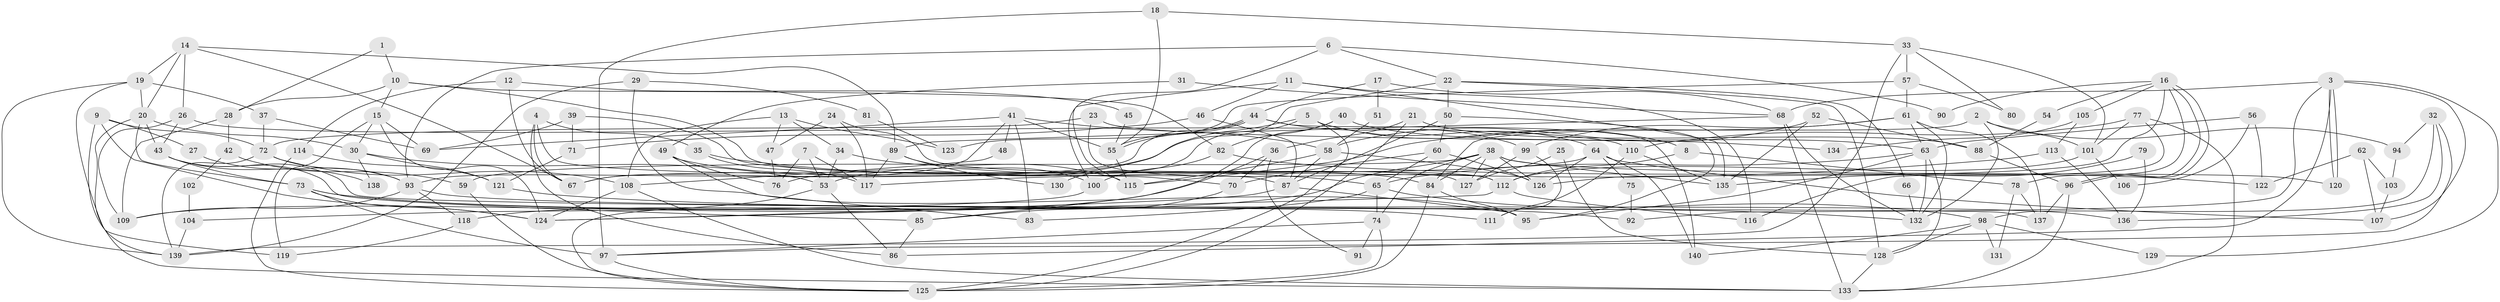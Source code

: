// Generated by graph-tools (version 1.1) at 2025/50/03/09/25 03:50:13]
// undirected, 140 vertices, 280 edges
graph export_dot {
graph [start="1"]
  node [color=gray90,style=filled];
  1;
  2;
  3;
  4;
  5;
  6;
  7;
  8;
  9;
  10;
  11;
  12;
  13;
  14;
  15;
  16;
  17;
  18;
  19;
  20;
  21;
  22;
  23;
  24;
  25;
  26;
  27;
  28;
  29;
  30;
  31;
  32;
  33;
  34;
  35;
  36;
  37;
  38;
  39;
  40;
  41;
  42;
  43;
  44;
  45;
  46;
  47;
  48;
  49;
  50;
  51;
  52;
  53;
  54;
  55;
  56;
  57;
  58;
  59;
  60;
  61;
  62;
  63;
  64;
  65;
  66;
  67;
  68;
  69;
  70;
  71;
  72;
  73;
  74;
  75;
  76;
  77;
  78;
  79;
  80;
  81;
  82;
  83;
  84;
  85;
  86;
  87;
  88;
  89;
  90;
  91;
  92;
  93;
  94;
  95;
  96;
  97;
  98;
  99;
  100;
  101;
  102;
  103;
  104;
  105;
  106;
  107;
  108;
  109;
  110;
  111;
  112;
  113;
  114;
  115;
  116;
  117;
  118;
  119;
  120;
  121;
  122;
  123;
  124;
  125;
  126;
  127;
  128;
  129;
  130;
  131;
  132;
  133;
  134;
  135;
  136;
  137;
  138;
  139;
  140;
  1 -- 10;
  1 -- 28;
  2 -- 101;
  2 -- 84;
  2 -- 94;
  2 -- 132;
  3 -- 120;
  3 -- 120;
  3 -- 86;
  3 -- 68;
  3 -- 92;
  3 -- 107;
  3 -- 129;
  4 -- 87;
  4 -- 67;
  4 -- 35;
  4 -- 86;
  5 -- 76;
  5 -- 125;
  5 -- 8;
  5 -- 64;
  5 -- 130;
  6 -- 93;
  6 -- 22;
  6 -- 90;
  6 -- 115;
  7 -- 76;
  7 -- 53;
  7 -- 117;
  8 -- 78;
  8 -- 112;
  9 -- 139;
  9 -- 124;
  9 -- 27;
  9 -- 72;
  10 -- 82;
  10 -- 15;
  10 -- 28;
  10 -- 127;
  11 -- 135;
  11 -- 116;
  11 -- 46;
  11 -- 100;
  12 -- 67;
  12 -- 114;
  12 -- 45;
  13 -- 108;
  13 -- 34;
  13 -- 47;
  13 -- 123;
  14 -- 20;
  14 -- 89;
  14 -- 19;
  14 -- 26;
  14 -- 67;
  15 -- 69;
  15 -- 124;
  15 -- 30;
  15 -- 119;
  16 -- 126;
  16 -- 96;
  16 -- 96;
  16 -- 54;
  16 -- 78;
  16 -- 90;
  16 -- 105;
  17 -- 68;
  17 -- 44;
  17 -- 51;
  18 -- 97;
  18 -- 55;
  18 -- 33;
  19 -- 20;
  19 -- 37;
  19 -- 119;
  19 -- 139;
  20 -- 43;
  20 -- 73;
  20 -- 30;
  20 -- 133;
  21 -- 125;
  21 -- 88;
  21 -- 36;
  22 -- 50;
  22 -- 128;
  22 -- 53;
  22 -- 66;
  23 -- 72;
  23 -- 112;
  23 -- 134;
  24 -- 117;
  24 -- 112;
  24 -- 47;
  25 -- 127;
  25 -- 128;
  26 -- 109;
  26 -- 43;
  26 -- 110;
  27 -- 93;
  28 -- 109;
  28 -- 42;
  29 -- 95;
  29 -- 139;
  29 -- 81;
  30 -- 53;
  30 -- 121;
  30 -- 138;
  31 -- 49;
  31 -- 68;
  32 -- 97;
  32 -- 98;
  32 -- 94;
  32 -- 136;
  33 -- 139;
  33 -- 57;
  33 -- 80;
  33 -- 101;
  34 -- 53;
  34 -- 115;
  35 -- 65;
  35 -- 117;
  36 -- 70;
  36 -- 91;
  36 -- 109;
  37 -- 72;
  37 -- 69;
  38 -- 127;
  38 -- 84;
  38 -- 59;
  38 -- 74;
  38 -- 118;
  38 -- 120;
  38 -- 126;
  38 -- 135;
  39 -- 70;
  39 -- 71;
  39 -- 69;
  40 -- 63;
  40 -- 85;
  40 -- 82;
  41 -- 67;
  41 -- 69;
  41 -- 48;
  41 -- 55;
  41 -- 58;
  41 -- 83;
  42 -- 59;
  42 -- 102;
  43 -- 73;
  43 -- 85;
  43 -- 137;
  43 -- 138;
  44 -- 93;
  44 -- 55;
  44 -- 55;
  44 -- 99;
  44 -- 140;
  45 -- 55;
  46 -- 87;
  46 -- 71;
  47 -- 76;
  48 -- 108;
  49 -- 83;
  49 -- 84;
  49 -- 76;
  50 -- 87;
  50 -- 60;
  50 -- 95;
  51 -- 58;
  52 -- 58;
  52 -- 135;
  52 -- 88;
  53 -- 86;
  53 -- 125;
  54 -- 88;
  55 -- 115;
  56 -- 122;
  56 -- 63;
  56 -- 106;
  57 -- 61;
  57 -- 80;
  57 -- 123;
  58 -- 115;
  58 -- 87;
  58 -- 126;
  59 -- 125;
  60 -- 65;
  60 -- 126;
  60 -- 70;
  61 -- 115;
  61 -- 137;
  61 -- 63;
  61 -- 99;
  61 -- 132;
  62 -- 103;
  62 -- 107;
  62 -- 122;
  63 -- 132;
  63 -- 65;
  63 -- 95;
  63 -- 128;
  64 -- 126;
  64 -- 67;
  64 -- 75;
  64 -- 107;
  64 -- 140;
  65 -- 98;
  65 -- 74;
  65 -- 83;
  66 -- 132;
  68 -- 132;
  68 -- 89;
  68 -- 133;
  70 -- 85;
  71 -- 121;
  72 -- 108;
  72 -- 93;
  72 -- 139;
  73 -- 97;
  73 -- 111;
  73 -- 92;
  73 -- 124;
  74 -- 91;
  74 -- 97;
  74 -- 125;
  75 -- 92;
  77 -- 101;
  77 -- 133;
  77 -- 110;
  77 -- 116;
  78 -- 137;
  78 -- 131;
  79 -- 136;
  79 -- 135;
  81 -- 123;
  82 -- 100;
  82 -- 122;
  84 -- 125;
  84 -- 95;
  85 -- 86;
  87 -- 95;
  87 -- 124;
  88 -- 96;
  89 -- 117;
  89 -- 100;
  89 -- 130;
  93 -- 118;
  93 -- 109;
  93 -- 136;
  94 -- 103;
  96 -- 133;
  96 -- 137;
  97 -- 125;
  98 -- 128;
  98 -- 140;
  98 -- 129;
  98 -- 131;
  99 -- 111;
  99 -- 127;
  100 -- 104;
  101 -- 112;
  101 -- 106;
  102 -- 104;
  103 -- 107;
  104 -- 139;
  105 -- 113;
  105 -- 134;
  108 -- 124;
  108 -- 133;
  110 -- 111;
  110 -- 135;
  112 -- 124;
  112 -- 116;
  113 -- 136;
  113 -- 117;
  114 -- 125;
  114 -- 121;
  118 -- 119;
  121 -- 132;
  128 -- 133;
}
